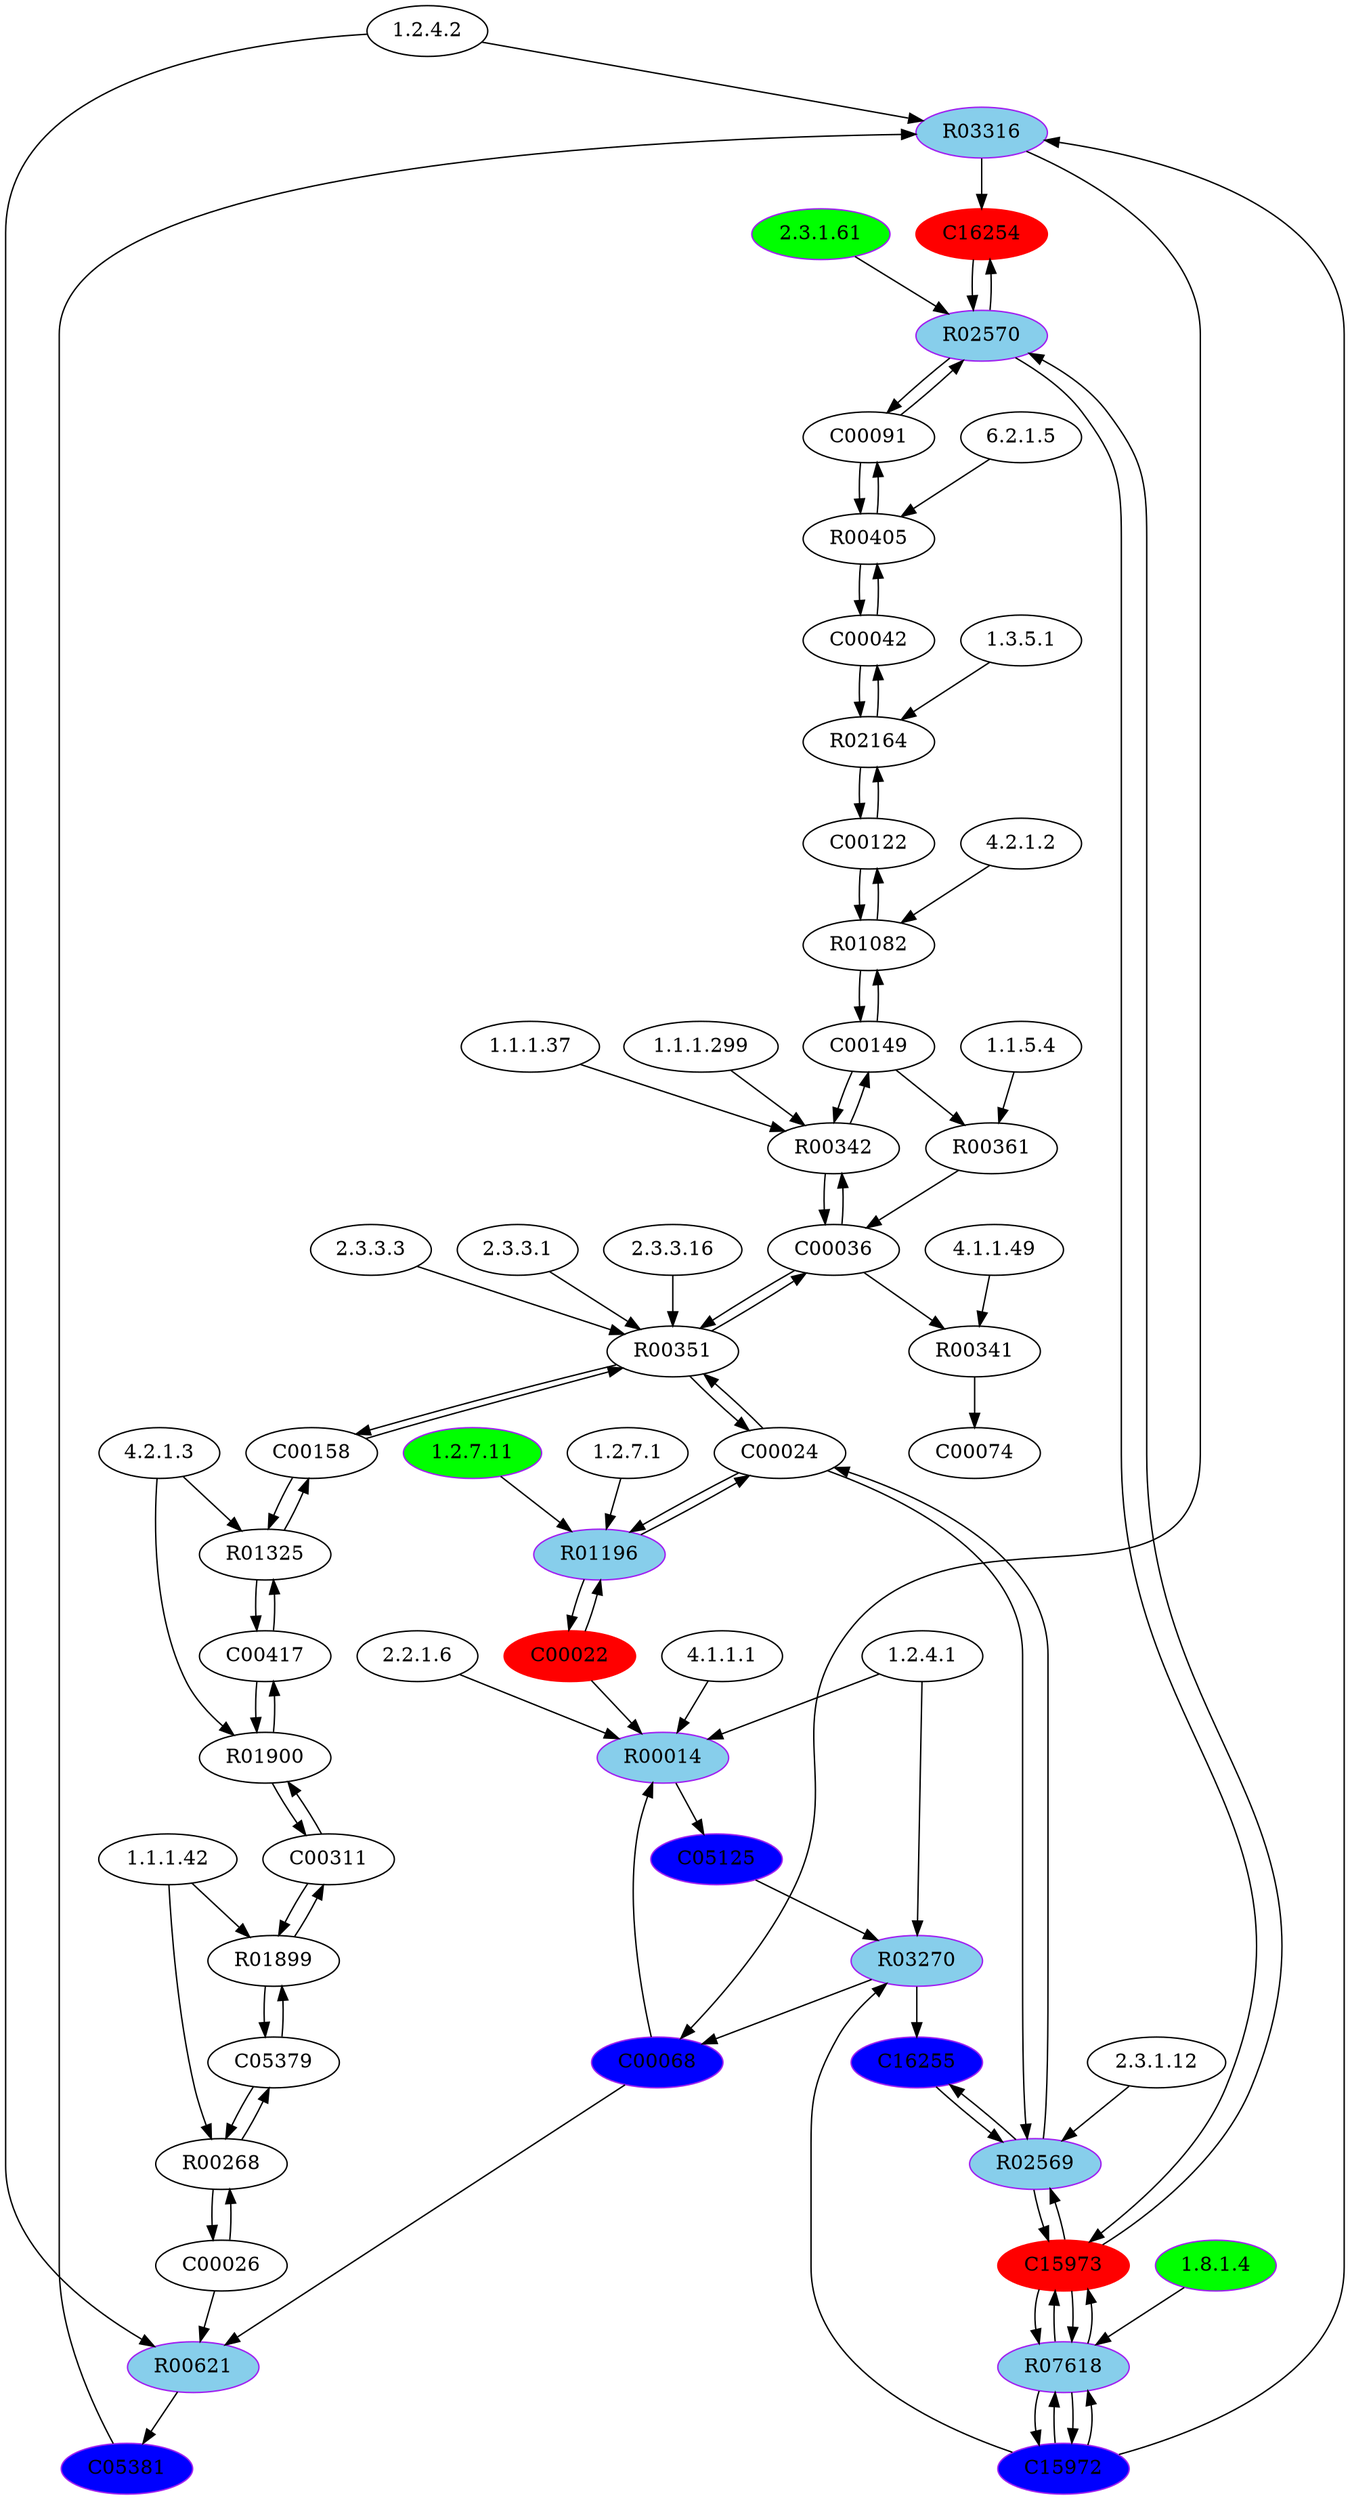 digraph G {
"1.2.4.2" [type=E];
"4.1.1.49" [type=E];
"2.3.1.12" [type=E];
"1.2.7.11" [color=purple, fillcolor=green, style=filled, type=E];
"4.1.1.1" [type=E];
"1.1.5.4" [type=E];
"6.2.1.5" [type=E];
"2.3.1.61" [color=purple, fillcolor=green, style=filled, type=E];
"1.1.1.299" [type=E];
"4.2.1.3" [type=E];
"2.3.3.16" [type=E];
"4.2.1.2" [type=E];
"1.8.1.4" [color=purple, fillcolor=green, style=filled, type=E];
"1.2.7.1" [type=E];
"1.3.5.1" [type=E];
"2.2.1.6" [type=E];
"2.3.3.3" [type=E];
"1.1.1.37" [type=E];
"2.3.3.1" [type=E];
"1.2.4.1" [type=E];
"1.1.1.42" [type=E];
R00351 [type=R];
R03316 [color=purple, fillcolor=skyblue, style=filled, type=R];
R00342 [type=R];
R07618 [color=purple, fillcolor=skyblue, style=filled, type=R];
R01900 [type=R];
R02569 [color=purple, fillcolor=skyblue, style=filled, type=R];
R02570 [color=purple, fillcolor=skyblue, style=filled, type=R];
R00268 [type=R];
R00361 [type=R];
R00621 [color=purple, fillcolor=skyblue, style=filled, type=R];
R01082 [type=R];
R02164 [type=R];
R01899 [type=R];
R00014 [color=purple, fillcolor=skyblue, style=filled, type=R];
R01196 [color=purple, fillcolor=skyblue, style=filled, type=R];
R01325 [type=R];
R03270 [color=purple, fillcolor=skyblue, style=filled, type=R];
R00341 [type=R];
R00405 [type=R];
C00158 [type=C];
C00074 [type=C];
C00036 [type=C];
C00417 [type=C];
C16255 [color=purple, fillcolor=blue, style=filled, type=C];
C00122 [type=C];
C00026 [type=C];
C00091 [type=C];
C16254 [color=red, fillcolor=red, style=filled, type=C];
C00068 [color=purple, fillcolor=blue, style=filled, type=C];
C00042 [type=C];
C00311 [type=C];
C05379 [type=C];
C00024 [type=C];
C05125 [color=purple, fillcolor=blue, style=filled, type=C];
C00022 [color=red, fillcolor=red, style=filled, type=C];
C05381 [color=purple, fillcolor=blue, style=filled, type=C];
C15972 [color=purple, fillcolor=blue, style=filled, type=C];
C15973 [color=red, fillcolor=red, style=filled, type=C];
C00149 [type=C];
C15973 -> R07618;
R07618 -> C15973;
R07618 -> C15972;
C15972 -> R07618;
C00026 -> R00621;
C00068 -> R00621;
R00621 -> C05381;
C05381 -> R03316;
C15972 -> R03316;
R03316 -> C16254;
R03316 -> C00068;
C00091 -> R02570;
R02570 -> C00091;
C15973 -> R02570;
R02570 -> C15973;
R02570 -> C16254;
C16254 -> R02570;
C00042 -> R00405;
R00405 -> C00042;
R00405 -> C00091;
C00091 -> R00405;
C05379 -> R00268;
R00268 -> C05379;
R00268 -> C00026;
C00026 -> R00268;
C00311 -> R01899;
R01899 -> C00311;
R01899 -> C05379;
C05379 -> R01899;
C00042 -> R02164;
R02164 -> C00042;
R02164 -> C00122;
C00122 -> R02164;
C00149 -> R01082;
R01082 -> C00149;
R01082 -> C00122;
C00122 -> R01082;
C00417 -> R01900;
R01900 -> C00417;
R01900 -> C00311;
C00311 -> R01900;
C00158 -> R01325;
R01325 -> C00158;
R01325 -> C00417;
C00417 -> R01325;
C00024 -> R00351;
R00351 -> C00024;
C00036 -> R00351;
R00351 -> C00036;
R00351 -> C00158;
C00158 -> R00351;
C00149 -> R00342;
R00342 -> C00149;
R00342 -> C00036;
C00036 -> R00342;
C00068 -> R00014;
C00022 -> R00014;
R00014 -> C05125;
C15972 -> R03270;
C05125 -> R03270;
R03270 -> C16255;
R03270 -> C00068;
C15973 -> R07618;
R07618 -> C15973;
R07618 -> C15972;
C15972 -> R07618;
C15973 -> R02569;
R02569 -> C15973;
C00024 -> R02569;
R02569 -> C00024;
R02569 -> C16255;
C16255 -> R02569;
C00024 -> R01196;
R01196 -> C00024;
R01196 -> C00022;
C00022 -> R01196;
C00036 -> R00341;
R00341 -> C00074;
C00149 -> R00361;
R00361 -> C00036;
"2.3.3.1" -> R00351;
"2.3.3.3" -> R00351;
"2.3.3.16" -> R00351;
"1.2.4.2" -> R03316;
"1.1.1.37" -> R00342;
"1.1.1.299" -> R00342;
"1.8.1.4" -> R07618;
"4.2.1.3" -> R01900;
"2.3.1.12" -> R02569;
"2.3.1.61" -> R02570;
"1.1.1.42" -> R00268;
"1.1.5.4" -> R00361;
"1.2.4.2" -> R00621;
"4.2.1.2" -> R01082;
"1.3.5.1" -> R02164;
"1.1.1.42" -> R01899;
"1.2.4.1" -> R00014;
"2.2.1.6" -> R00014;
"4.1.1.1" -> R00014;
"1.2.7.1" -> R01196;
"1.2.7.11" -> R01196;
"4.2.1.3" -> R01325;
"1.2.4.1" -> R03270;
"4.1.1.49" -> R00341;
"6.2.1.5" -> R00405;
}
